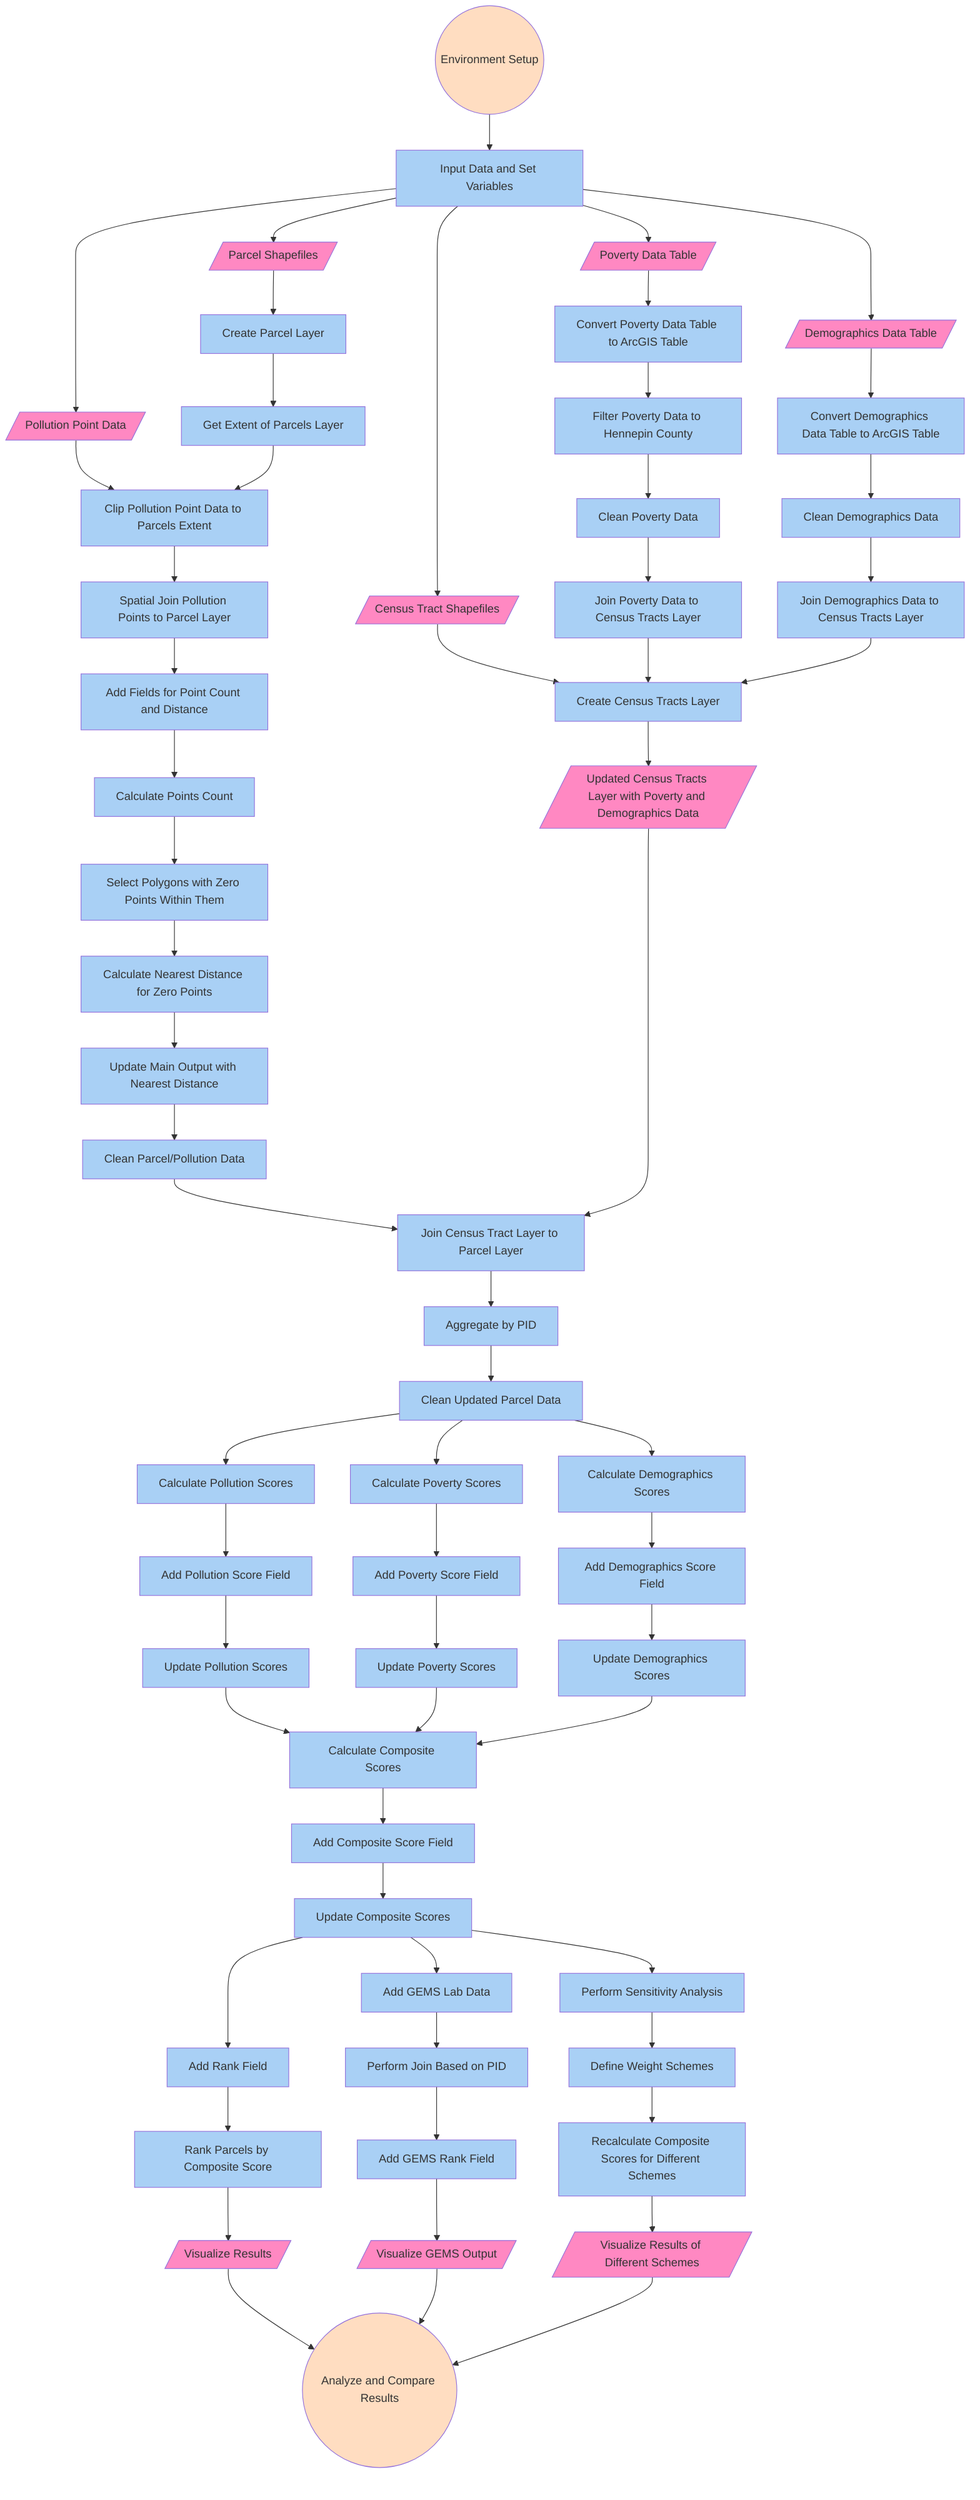 graph TD;
    %% Environment Setup
    A((Environment Setup)) --> B[Input Data and Set Variables]


    %% Input Data
    B --> C1[/Pollution Point Data/]
    B --> C2[/Parcel Shapefiles/]
    B --> C3[/Census Tract Shapefiles/]
    B --> C4[/Poverty Data Table/]
    B --> C5[/Demographics Data Table/]


    %% Parcel Data Processing
    C2 --> D2[Create Parcel Layer]
    D2 --> E2[Get Extent of Parcels Layer]
    C1 --> D1[Clip Pollution Point Data to Parcels Extent]
    E2 --> D1
    D1 --> E1[Spatial Join Pollution Points to Parcel Layer]
    E1 --> F1[Add Fields for Point Count and Distance]
    F1 --> G1[Calculate Points Count]
    G1 --> H1[Select Polygons with Zero Points Within Them]
    H1 --> I1[Calculate Nearest Distance for Zero Points]
    I1 --> J1[Update Main Output with Nearest Distance]
    J1 --> K1[Clean Parcel/Pollution Data]


    %% Poverty and Demographic Data Processing
    C4 --> L1[Convert Poverty Data Table to ArcGIS Table]
    L1 --> M1[Filter Poverty Data to Hennepin County]
    M1 --> N1[Clean Poverty Data]
    C5 --> L2[Convert Demographics Data Table to ArcGIS Table]
    L2 --> M2[Clean Demographics Data]
    C3 --> L3[Create Census Tracts Layer]
    N1 --> O1[Join Poverty Data to Census Tracts Layer]
    O1 --> L3
    M2 --> O2[Join Demographics Data to Census Tracts Layer]
    O2 --> L3
    L3 --> P1[/Updated Census Tracts Layer with Poverty and Demographics Data/]


    %% Joining Updated Census Tracts Layer to Parcel Data
    K1 --> Q1[Join Census Tract Layer to Parcel Layer]
    P1 --> Q1
    Q1 --> R1[Aggregate by PID]
    R1 --> S1[Clean Updated Parcel Data]


    %% Calculate Scores
    S1 --> T1[Calculate Pollution Scores]
    T1 --> T2[Add Pollution Score Field]
    T2 --> T3[Update Pollution Scores]
    S1 --> U1[Calculate Poverty Scores]
    U1 --> U2[Add Poverty Score Field]
    U2 --> U3[Update Poverty Scores]
    S1 --> V1[Calculate Demographics Scores]
    V1 --> V2[Add Demographics Score Field]
    V2 --> V3[Update Demographics Scores]
    W1[Calculate Composite Scores]
    T3 --> W1
    U3 --> W1
    V3 --> W1
    W1 --> W2[Add Composite Score Field]
    W2 --> W3[Update Composite Scores]
    W3 --> X1[Add Rank Field]
    X1 --> X2[Rank Parcels by Composite Score]
    X2 --> X3[/Visualize Results/]


    %% Sensitivity Analysis
    W3 --> Y1[Perform Sensitivity Analysis]
    Y1 --> Y2[Define Weight Schemes]
    Y2 --> Y3[Recalculate Composite Scores for Different Schemes]
    Y3 --> Y4[/Visualize Results of Different Schemes/]


    %% Add GEMS Lab Data
    W3 --> Z1[Add GEMS Lab Data]
    Z1 --> Z2[Perform Join Based on PID]
    Z2 --> Z3[Add GEMS Rank Field]
    Z3 --> Z4[/Visualize GEMS Output/]


    Z5((Analyze and Compare Results))
    X3 --> Z5
    Z4 --> Z5
    Y4 --> Z5


    %% Set colors for each shape type


    %% Circles (start/end or process with rounded edges)
    style A fill:#FFDDC1;
    style Z5 fill:#FFDDC1;


    %% Diamonds (rhombus shapes for decision or I/O)
    style C1 fill:#FF88C2;
    style C2 fill:#FF88C2;
    style C3 fill:#FF88C2;
    style C4 fill:#FF88C2;
    style C5 fill:#FF88C2;
    style P1 fill:#FF88C2;
    style X3 fill:#FF88C2;
    style Y4 fill:#FF88C2;
    style Z4 fill:#FF88C2;


    %% Rectangles (standard process steps)
    style B fill:#A9D0F5;
    style D2 fill:#A9D0F5;
    style E2 fill:#A9D0F5;
    style D1 fill:#A9D0F5;
    style E1 fill:#A9D0F5;
    style F1 fill:#A9D0F5;
    style G1 fill:#A9D0F5;
    style H1 fill:#A9D0F5;
    style I1 fill:#A9D0F5;
    style J1 fill:#A9D0F5;
    style K1 fill:#A9D0F5;
    style L1 fill:#A9D0F5;
    style M1 fill:#A9D0F5;
    style N1 fill:#A9D0F5;
    style L2 fill:#A9D0F5;
    style M2 fill:#A9D0F5;
    style O2 fill:#A9D0F5;
    style O1 fill:#A9D0F5;
    style L3 fill:#A9D0F5;
    style Q1 fill:#A9D0F5;
    style R1 fill:#A9D0F5;
    style S1 fill:#A9D0F5;
    style T1 fill:#A9D0F5;
    style T2 fill:#A9D0F5;
    style T3 fill:#A9D0F5;
    style U1 fill:#A9D0F5;
    style U2 fill:#A9D0F5;
    style U3 fill:#A9D0F5;
    style V1 fill:#A9D0F5;
    style V2 fill:#A9D0F5;
    style V3 fill:#A9D0F5;
    style W1 fill:#A9D0F5;
    style W2 fill:#A9D0F5;
    style W3 fill:#A9D0F5;
    style X1 fill:#A9D0F5;
    style X2 fill:#A9D0F5;
    style Y1 fill:#A9D0F5;
    style Y2 fill:#A9D0F5;
    style Y3 fill:#A9D0F5;
    style Z1 fill:#A9D0F5;
    style Z2 fill:#A9D0F5;
    style Z3 fill:#A9D0F5;